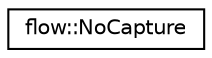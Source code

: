 digraph "Graphical Class Hierarchy"
{
 // LATEX_PDF_SIZE
  edge [fontname="Helvetica",fontsize="10",labelfontname="Helvetica",labelfontsize="10"];
  node [fontname="Helvetica",fontsize="10",shape=record];
  rankdir="LR";
  Node0 [label="flow::NoCapture",height=0.2,width=0.4,color="black", fillcolor="white", style="filled",URL="$structflow_1_1_no_capture.html",tooltip="Object used in place of output iterator as a placeholder with no data capture effects."];
}
